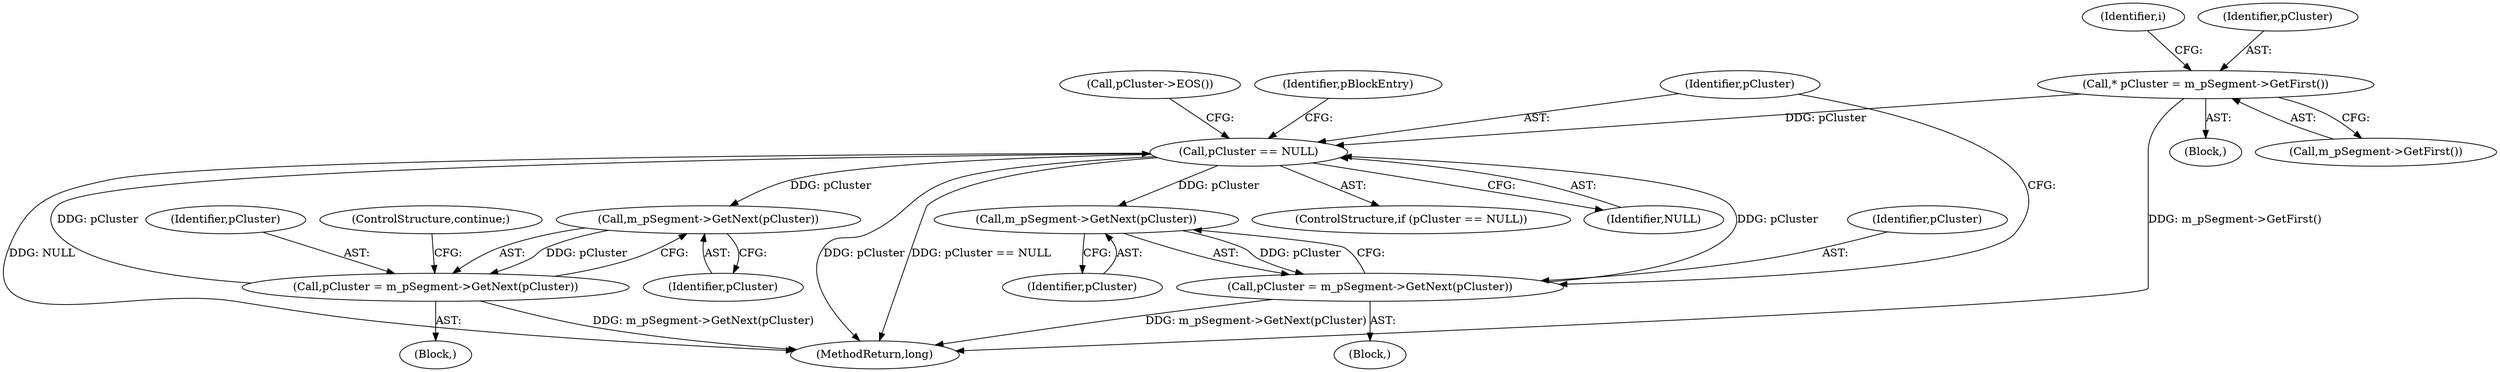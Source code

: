 digraph "1_Android_04839626ed859623901ebd3a5fd483982186b59d_81@pointer" {
"1000109" [label="(Call,* pCluster = m_pSegment->GetFirst())"];
"1000119" [label="(Call,pCluster == NULL)"];
"1000164" [label="(Call,m_pSegment->GetNext(pCluster))"];
"1000162" [label="(Call,pCluster = m_pSegment->GetNext(pCluster))"];
"1000218" [label="(Call,m_pSegment->GetNext(pCluster))"];
"1000216" [label="(Call,pCluster = m_pSegment->GetNext(pCluster))"];
"1000163" [label="(Identifier,pCluster)"];
"1000115" [label="(Identifier,i)"];
"1000219" [label="(Identifier,pCluster)"];
"1000118" [label="(ControlStructure,if (pCluster == NULL))"];
"1000216" [label="(Call,pCluster = m_pSegment->GetNext(pCluster))"];
"1000162" [label="(Call,pCluster = m_pSegment->GetNext(pCluster))"];
"1000111" [label="(Call,m_pSegment->GetFirst())"];
"1000110" [label="(Identifier,pCluster)"];
"1000165" [label="(Identifier,pCluster)"];
"1000107" [label="(Block,)"];
"1000121" [label="(Identifier,NULL)"];
"1000120" [label="(Identifier,pCluster)"];
"1000161" [label="(Block,)"];
"1000166" [label="(ControlStructure,continue;)"];
"1000217" [label="(Identifier,pCluster)"];
"1000164" [label="(Call,m_pSegment->GetNext(pCluster))"];
"1000117" [label="(Block,)"];
"1000129" [label="(Call,pCluster->EOS())"];
"1000119" [label="(Call,pCluster == NULL)"];
"1000109" [label="(Call,* pCluster = m_pSegment->GetFirst())"];
"1000225" [label="(MethodReturn,long)"];
"1000124" [label="(Identifier,pBlockEntry)"];
"1000218" [label="(Call,m_pSegment->GetNext(pCluster))"];
"1000109" -> "1000107"  [label="AST: "];
"1000109" -> "1000111"  [label="CFG: "];
"1000110" -> "1000109"  [label="AST: "];
"1000111" -> "1000109"  [label="AST: "];
"1000115" -> "1000109"  [label="CFG: "];
"1000109" -> "1000225"  [label="DDG: m_pSegment->GetFirst()"];
"1000109" -> "1000119"  [label="DDG: pCluster"];
"1000119" -> "1000118"  [label="AST: "];
"1000119" -> "1000121"  [label="CFG: "];
"1000120" -> "1000119"  [label="AST: "];
"1000121" -> "1000119"  [label="AST: "];
"1000124" -> "1000119"  [label="CFG: "];
"1000129" -> "1000119"  [label="CFG: "];
"1000119" -> "1000225"  [label="DDG: pCluster == NULL"];
"1000119" -> "1000225"  [label="DDG: NULL"];
"1000119" -> "1000225"  [label="DDG: pCluster"];
"1000216" -> "1000119"  [label="DDG: pCluster"];
"1000162" -> "1000119"  [label="DDG: pCluster"];
"1000119" -> "1000164"  [label="DDG: pCluster"];
"1000119" -> "1000218"  [label="DDG: pCluster"];
"1000164" -> "1000162"  [label="AST: "];
"1000164" -> "1000165"  [label="CFG: "];
"1000165" -> "1000164"  [label="AST: "];
"1000162" -> "1000164"  [label="CFG: "];
"1000164" -> "1000162"  [label="DDG: pCluster"];
"1000162" -> "1000161"  [label="AST: "];
"1000163" -> "1000162"  [label="AST: "];
"1000166" -> "1000162"  [label="CFG: "];
"1000162" -> "1000225"  [label="DDG: m_pSegment->GetNext(pCluster)"];
"1000218" -> "1000216"  [label="AST: "];
"1000218" -> "1000219"  [label="CFG: "];
"1000219" -> "1000218"  [label="AST: "];
"1000216" -> "1000218"  [label="CFG: "];
"1000218" -> "1000216"  [label="DDG: pCluster"];
"1000216" -> "1000117"  [label="AST: "];
"1000217" -> "1000216"  [label="AST: "];
"1000120" -> "1000216"  [label="CFG: "];
"1000216" -> "1000225"  [label="DDG: m_pSegment->GetNext(pCluster)"];
}
